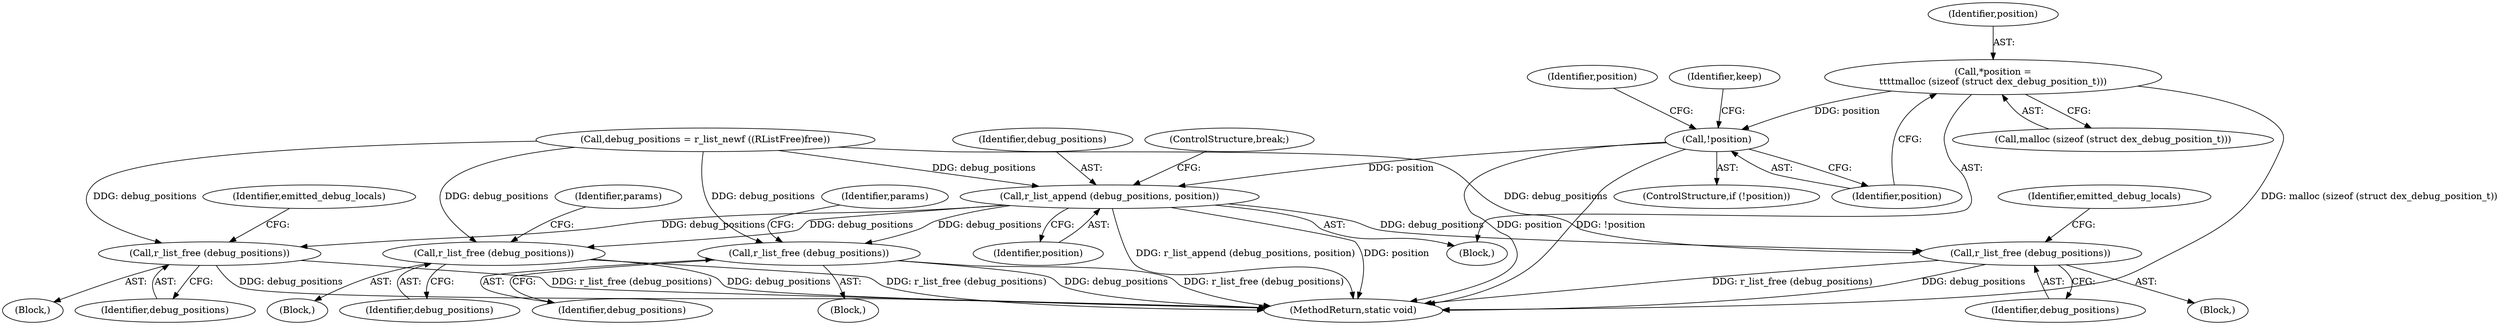 digraph "0_radare2_252afb1cff9676f3ae1f341a28448bf2c8b6e308@API" {
"1000965" [label="(Call,*position =\n\t\t\t\tmalloc (sizeof (struct dex_debug_position_t)))"];
"1000971" [label="(Call,!position)"];
"1000993" [label="(Call,r_list_append (debug_positions, position))"];
"1000497" [label="(Call,r_list_free (debug_positions))"];
"1000673" [label="(Call,r_list_free (debug_positions))"];
"1001049" [label="(Call,r_list_free (debug_positions))"];
"1001187" [label="(Call,r_list_free (debug_positions))"];
"1000497" [label="(Call,r_list_free (debug_positions))"];
"1000674" [label="(Identifier,debug_positions)"];
"1000673" [label="(Call,r_list_free (debug_positions))"];
"1000980" [label="(Identifier,position)"];
"1000496" [label="(Block,)"];
"1000498" [label="(Identifier,debug_positions)"];
"1000500" [label="(Identifier,params)"];
"1000967" [label="(Call,malloc (sizeof (struct dex_debug_position_t)))"];
"1000672" [label="(Block,)"];
"1000944" [label="(Block,)"];
"1001052" [label="(Identifier,emitted_debug_locals)"];
"1001050" [label="(Identifier,debug_positions)"];
"1001187" [label="(Call,r_list_free (debug_positions))"];
"1000971" [label="(Call,!position)"];
"1000210" [label="(Call,debug_positions = r_list_newf ((RListFree)free))"];
"1000966" [label="(Identifier,position)"];
"1000123" [label="(Block,)"];
"1000994" [label="(Identifier,debug_positions)"];
"1001049" [label="(Call,r_list_free (debug_positions))"];
"1001188" [label="(Identifier,debug_positions)"];
"1001193" [label="(MethodReturn,static void)"];
"1000965" [label="(Call,*position =\n\t\t\t\tmalloc (sizeof (struct dex_debug_position_t)))"];
"1001048" [label="(Block,)"];
"1000993" [label="(Call,r_list_append (debug_positions, position))"];
"1000972" [label="(Identifier,position)"];
"1000970" [label="(ControlStructure,if (!position))"];
"1000995" [label="(Identifier,position)"];
"1000996" [label="(ControlStructure,break;)"];
"1001190" [label="(Identifier,emitted_debug_locals)"];
"1000975" [label="(Identifier,keep)"];
"1000676" [label="(Identifier,params)"];
"1000965" -> "1000944"  [label="AST: "];
"1000965" -> "1000967"  [label="CFG: "];
"1000966" -> "1000965"  [label="AST: "];
"1000967" -> "1000965"  [label="AST: "];
"1000972" -> "1000965"  [label="CFG: "];
"1000965" -> "1001193"  [label="DDG: malloc (sizeof (struct dex_debug_position_t))"];
"1000965" -> "1000971"  [label="DDG: position"];
"1000971" -> "1000970"  [label="AST: "];
"1000971" -> "1000972"  [label="CFG: "];
"1000972" -> "1000971"  [label="AST: "];
"1000975" -> "1000971"  [label="CFG: "];
"1000980" -> "1000971"  [label="CFG: "];
"1000971" -> "1001193"  [label="DDG: position"];
"1000971" -> "1001193"  [label="DDG: !position"];
"1000971" -> "1000993"  [label="DDG: position"];
"1000993" -> "1000944"  [label="AST: "];
"1000993" -> "1000995"  [label="CFG: "];
"1000994" -> "1000993"  [label="AST: "];
"1000995" -> "1000993"  [label="AST: "];
"1000996" -> "1000993"  [label="CFG: "];
"1000993" -> "1001193"  [label="DDG: r_list_append (debug_positions, position)"];
"1000993" -> "1001193"  [label="DDG: position"];
"1000993" -> "1000497"  [label="DDG: debug_positions"];
"1000993" -> "1000673"  [label="DDG: debug_positions"];
"1000210" -> "1000993"  [label="DDG: debug_positions"];
"1000993" -> "1001049"  [label="DDG: debug_positions"];
"1000993" -> "1001187"  [label="DDG: debug_positions"];
"1000497" -> "1000496"  [label="AST: "];
"1000497" -> "1000498"  [label="CFG: "];
"1000498" -> "1000497"  [label="AST: "];
"1000500" -> "1000497"  [label="CFG: "];
"1000497" -> "1001193"  [label="DDG: debug_positions"];
"1000497" -> "1001193"  [label="DDG: r_list_free (debug_positions)"];
"1000210" -> "1000497"  [label="DDG: debug_positions"];
"1000673" -> "1000672"  [label="AST: "];
"1000673" -> "1000674"  [label="CFG: "];
"1000674" -> "1000673"  [label="AST: "];
"1000676" -> "1000673"  [label="CFG: "];
"1000673" -> "1001193"  [label="DDG: debug_positions"];
"1000673" -> "1001193"  [label="DDG: r_list_free (debug_positions)"];
"1000210" -> "1000673"  [label="DDG: debug_positions"];
"1001049" -> "1001048"  [label="AST: "];
"1001049" -> "1001050"  [label="CFG: "];
"1001050" -> "1001049"  [label="AST: "];
"1001052" -> "1001049"  [label="CFG: "];
"1001049" -> "1001193"  [label="DDG: r_list_free (debug_positions)"];
"1001049" -> "1001193"  [label="DDG: debug_positions"];
"1000210" -> "1001049"  [label="DDG: debug_positions"];
"1001187" -> "1000123"  [label="AST: "];
"1001187" -> "1001188"  [label="CFG: "];
"1001188" -> "1001187"  [label="AST: "];
"1001190" -> "1001187"  [label="CFG: "];
"1001187" -> "1001193"  [label="DDG: debug_positions"];
"1001187" -> "1001193"  [label="DDG: r_list_free (debug_positions)"];
"1000210" -> "1001187"  [label="DDG: debug_positions"];
}
